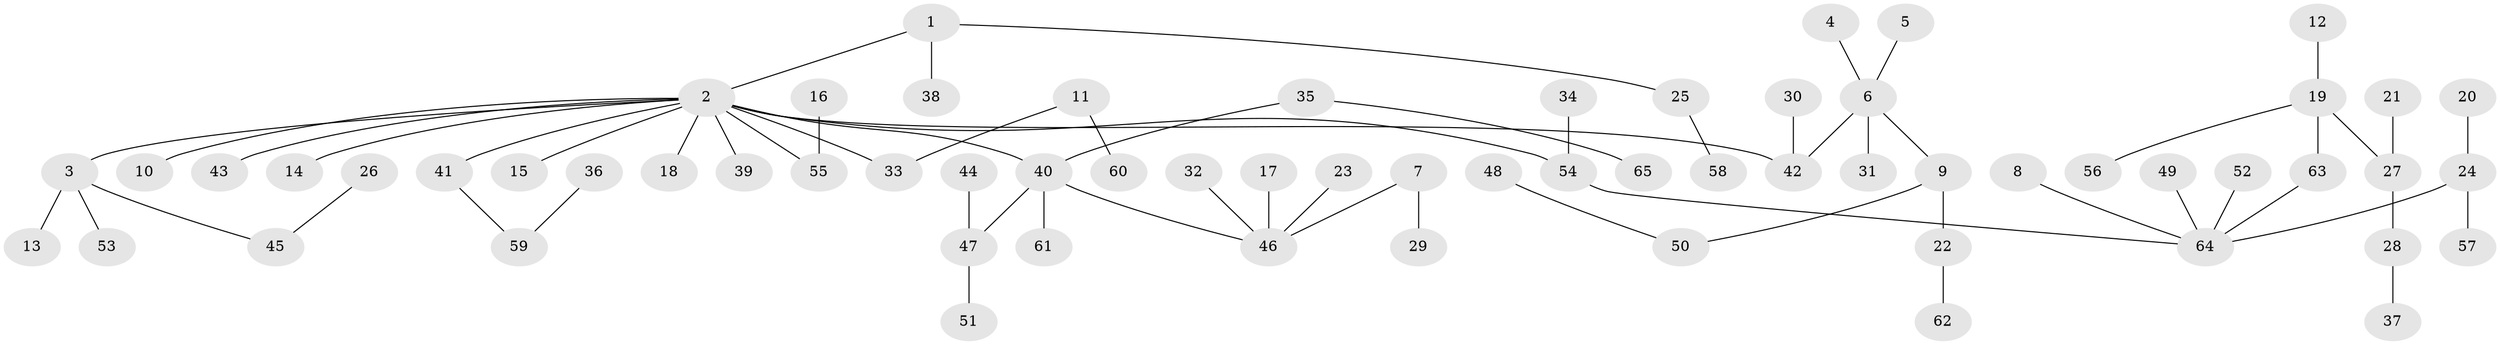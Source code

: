 // original degree distribution, {5: 0.023255813953488372, 4: 0.08527131782945736, 3: 0.15503875968992248, 7: 0.007751937984496124, 2: 0.24031007751937986, 6: 0.007751937984496124, 1: 0.4806201550387597}
// Generated by graph-tools (version 1.1) at 2025/26/03/09/25 03:26:29]
// undirected, 65 vertices, 64 edges
graph export_dot {
graph [start="1"]
  node [color=gray90,style=filled];
  1;
  2;
  3;
  4;
  5;
  6;
  7;
  8;
  9;
  10;
  11;
  12;
  13;
  14;
  15;
  16;
  17;
  18;
  19;
  20;
  21;
  22;
  23;
  24;
  25;
  26;
  27;
  28;
  29;
  30;
  31;
  32;
  33;
  34;
  35;
  36;
  37;
  38;
  39;
  40;
  41;
  42;
  43;
  44;
  45;
  46;
  47;
  48;
  49;
  50;
  51;
  52;
  53;
  54;
  55;
  56;
  57;
  58;
  59;
  60;
  61;
  62;
  63;
  64;
  65;
  1 -- 2 [weight=1.0];
  1 -- 25 [weight=1.0];
  1 -- 38 [weight=1.0];
  2 -- 3 [weight=1.0];
  2 -- 10 [weight=1.0];
  2 -- 14 [weight=1.0];
  2 -- 15 [weight=1.0];
  2 -- 18 [weight=1.0];
  2 -- 33 [weight=1.0];
  2 -- 39 [weight=1.0];
  2 -- 40 [weight=1.0];
  2 -- 41 [weight=1.0];
  2 -- 42 [weight=1.0];
  2 -- 43 [weight=1.0];
  2 -- 54 [weight=1.0];
  2 -- 55 [weight=1.0];
  3 -- 13 [weight=1.0];
  3 -- 45 [weight=1.0];
  3 -- 53 [weight=1.0];
  4 -- 6 [weight=1.0];
  5 -- 6 [weight=1.0];
  6 -- 9 [weight=1.0];
  6 -- 31 [weight=1.0];
  6 -- 42 [weight=1.0];
  7 -- 29 [weight=1.0];
  7 -- 46 [weight=1.0];
  8 -- 64 [weight=1.0];
  9 -- 22 [weight=1.0];
  9 -- 50 [weight=1.0];
  11 -- 33 [weight=1.0];
  11 -- 60 [weight=1.0];
  12 -- 19 [weight=1.0];
  16 -- 55 [weight=1.0];
  17 -- 46 [weight=1.0];
  19 -- 27 [weight=1.0];
  19 -- 56 [weight=1.0];
  19 -- 63 [weight=1.0];
  20 -- 24 [weight=1.0];
  21 -- 27 [weight=1.0];
  22 -- 62 [weight=1.0];
  23 -- 46 [weight=1.0];
  24 -- 57 [weight=1.0];
  24 -- 64 [weight=1.0];
  25 -- 58 [weight=1.0];
  26 -- 45 [weight=1.0];
  27 -- 28 [weight=1.0];
  28 -- 37 [weight=1.0];
  30 -- 42 [weight=1.0];
  32 -- 46 [weight=1.0];
  34 -- 54 [weight=1.0];
  35 -- 40 [weight=1.0];
  35 -- 65 [weight=1.0];
  36 -- 59 [weight=1.0];
  40 -- 46 [weight=1.0];
  40 -- 47 [weight=1.0];
  40 -- 61 [weight=1.0];
  41 -- 59 [weight=1.0];
  44 -- 47 [weight=1.0];
  47 -- 51 [weight=1.0];
  48 -- 50 [weight=1.0];
  49 -- 64 [weight=1.0];
  52 -- 64 [weight=1.0];
  54 -- 64 [weight=1.0];
  63 -- 64 [weight=1.0];
}
